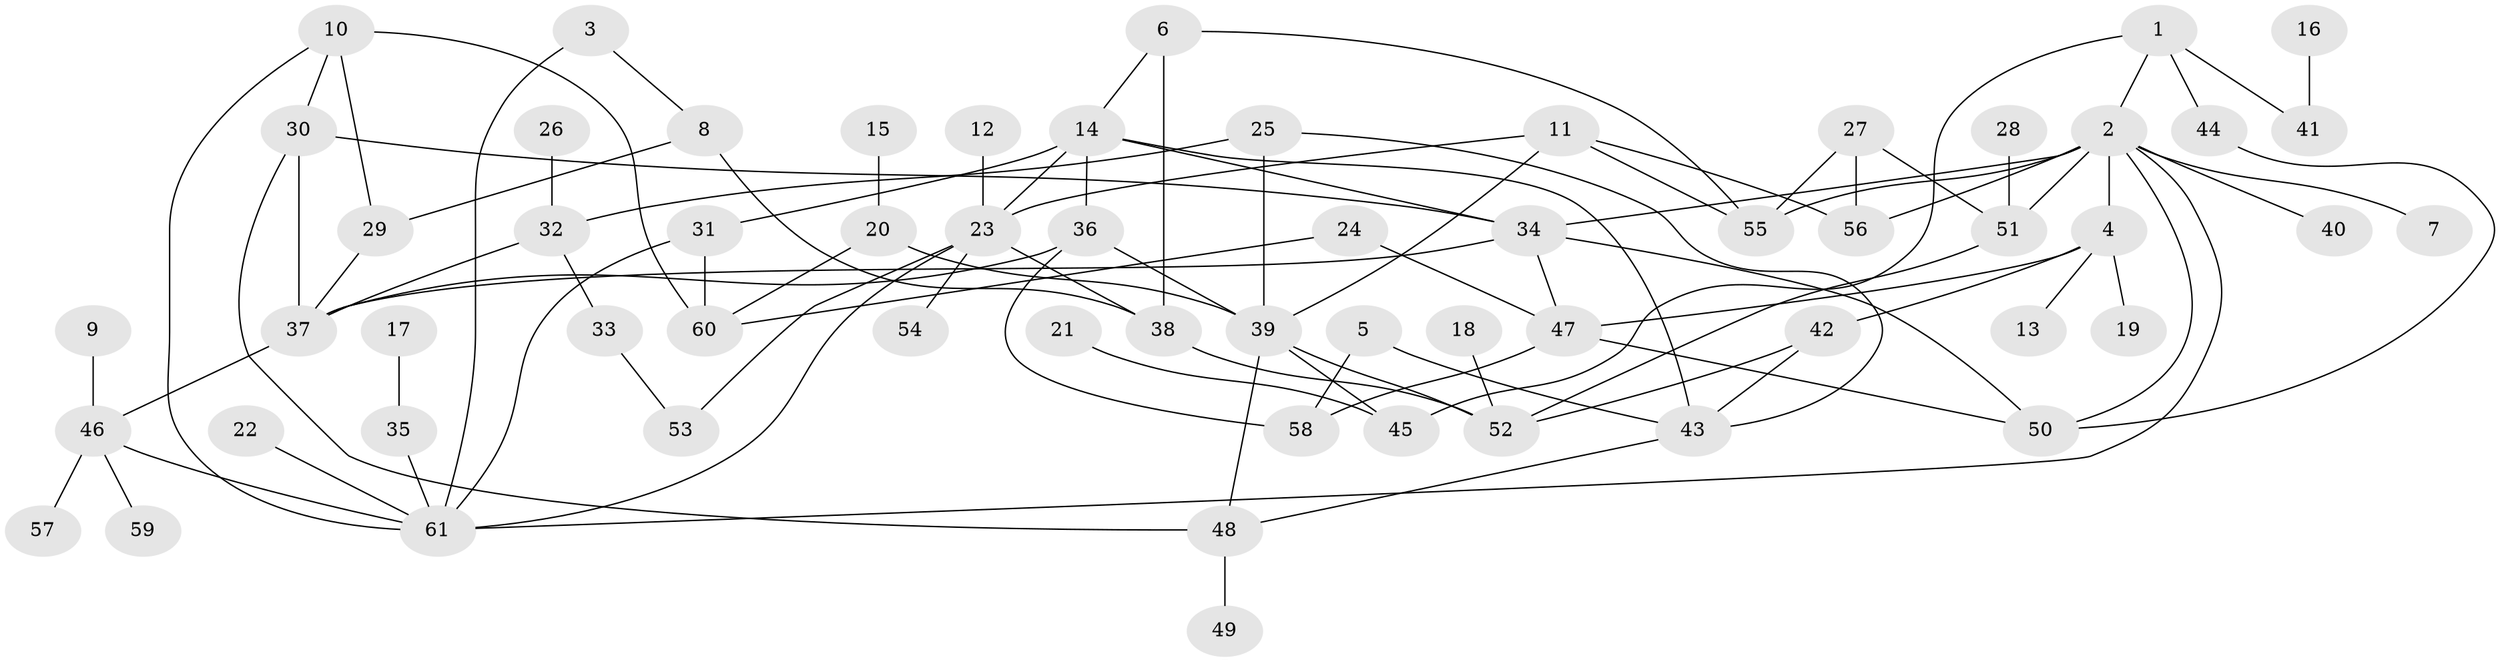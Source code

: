 // original degree distribution, {6: 0.03305785123966942, 4: 0.10743801652892562, 7: 0.024793388429752067, 3: 0.21487603305785125, 5: 0.06611570247933884, 2: 0.2644628099173554, 1: 0.2892561983471074}
// Generated by graph-tools (version 1.1) at 2025/49/03/09/25 03:49:20]
// undirected, 61 vertices, 95 edges
graph export_dot {
graph [start="1"]
  node [color=gray90,style=filled];
  1;
  2;
  3;
  4;
  5;
  6;
  7;
  8;
  9;
  10;
  11;
  12;
  13;
  14;
  15;
  16;
  17;
  18;
  19;
  20;
  21;
  22;
  23;
  24;
  25;
  26;
  27;
  28;
  29;
  30;
  31;
  32;
  33;
  34;
  35;
  36;
  37;
  38;
  39;
  40;
  41;
  42;
  43;
  44;
  45;
  46;
  47;
  48;
  49;
  50;
  51;
  52;
  53;
  54;
  55;
  56;
  57;
  58;
  59;
  60;
  61;
  1 -- 2 [weight=1.0];
  1 -- 41 [weight=1.0];
  1 -- 44 [weight=1.0];
  1 -- 45 [weight=1.0];
  2 -- 4 [weight=1.0];
  2 -- 7 [weight=1.0];
  2 -- 34 [weight=1.0];
  2 -- 40 [weight=1.0];
  2 -- 50 [weight=1.0];
  2 -- 51 [weight=1.0];
  2 -- 55 [weight=1.0];
  2 -- 56 [weight=1.0];
  2 -- 61 [weight=1.0];
  3 -- 8 [weight=1.0];
  3 -- 61 [weight=1.0];
  4 -- 13 [weight=1.0];
  4 -- 19 [weight=1.0];
  4 -- 42 [weight=1.0];
  4 -- 47 [weight=1.0];
  5 -- 43 [weight=1.0];
  5 -- 58 [weight=1.0];
  6 -- 14 [weight=1.0];
  6 -- 38 [weight=1.0];
  6 -- 55 [weight=1.0];
  8 -- 29 [weight=1.0];
  8 -- 38 [weight=1.0];
  9 -- 46 [weight=1.0];
  10 -- 29 [weight=1.0];
  10 -- 30 [weight=1.0];
  10 -- 60 [weight=1.0];
  10 -- 61 [weight=1.0];
  11 -- 23 [weight=1.0];
  11 -- 39 [weight=1.0];
  11 -- 55 [weight=1.0];
  11 -- 56 [weight=1.0];
  12 -- 23 [weight=1.0];
  14 -- 23 [weight=1.0];
  14 -- 31 [weight=1.0];
  14 -- 34 [weight=1.0];
  14 -- 36 [weight=1.0];
  14 -- 43 [weight=1.0];
  15 -- 20 [weight=1.0];
  16 -- 41 [weight=1.0];
  17 -- 35 [weight=1.0];
  18 -- 52 [weight=1.0];
  20 -- 39 [weight=1.0];
  20 -- 60 [weight=1.0];
  21 -- 45 [weight=1.0];
  22 -- 61 [weight=1.0];
  23 -- 38 [weight=1.0];
  23 -- 53 [weight=1.0];
  23 -- 54 [weight=1.0];
  23 -- 61 [weight=1.0];
  24 -- 47 [weight=1.0];
  24 -- 60 [weight=1.0];
  25 -- 32 [weight=1.0];
  25 -- 39 [weight=1.0];
  25 -- 43 [weight=1.0];
  26 -- 32 [weight=1.0];
  27 -- 51 [weight=1.0];
  27 -- 55 [weight=1.0];
  27 -- 56 [weight=1.0];
  28 -- 51 [weight=1.0];
  29 -- 37 [weight=1.0];
  30 -- 34 [weight=1.0];
  30 -- 37 [weight=1.0];
  30 -- 48 [weight=1.0];
  31 -- 60 [weight=1.0];
  31 -- 61 [weight=1.0];
  32 -- 33 [weight=1.0];
  32 -- 37 [weight=1.0];
  33 -- 53 [weight=1.0];
  34 -- 37 [weight=1.0];
  34 -- 47 [weight=1.0];
  34 -- 50 [weight=1.0];
  35 -- 61 [weight=1.0];
  36 -- 37 [weight=1.0];
  36 -- 39 [weight=1.0];
  36 -- 58 [weight=1.0];
  37 -- 46 [weight=1.0];
  38 -- 52 [weight=1.0];
  39 -- 45 [weight=1.0];
  39 -- 48 [weight=1.0];
  39 -- 52 [weight=1.0];
  42 -- 43 [weight=1.0];
  42 -- 52 [weight=1.0];
  43 -- 48 [weight=1.0];
  44 -- 50 [weight=1.0];
  46 -- 57 [weight=1.0];
  46 -- 59 [weight=1.0];
  46 -- 61 [weight=1.0];
  47 -- 50 [weight=1.0];
  47 -- 58 [weight=1.0];
  48 -- 49 [weight=1.0];
  51 -- 52 [weight=1.0];
}
